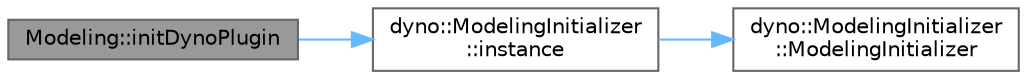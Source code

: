digraph "Modeling::initDynoPlugin"
{
 // LATEX_PDF_SIZE
  bgcolor="transparent";
  edge [fontname=Helvetica,fontsize=10,labelfontname=Helvetica,labelfontsize=10];
  node [fontname=Helvetica,fontsize=10,shape=box,height=0.2,width=0.4];
  rankdir="LR";
  Node1 [id="Node000001",label="Modeling::initDynoPlugin",height=0.2,width=0.4,color="gray40", fillcolor="grey60", style="filled", fontcolor="black",tooltip=" "];
  Node1 -> Node2 [id="edge1_Node000001_Node000002",color="steelblue1",style="solid",tooltip=" "];
  Node2 [id="Node000002",label="dyno::ModelingInitializer\l::instance",height=0.2,width=0.4,color="grey40", fillcolor="white", style="filled",URL="$classdyno_1_1_modeling_initializer.html#a3d52061890758234139c3505ad9ee885",tooltip=" "];
  Node2 -> Node3 [id="edge2_Node000002_Node000003",color="steelblue1",style="solid",tooltip=" "];
  Node3 [id="Node000003",label="dyno::ModelingInitializer\l::ModelingInitializer",height=0.2,width=0.4,color="grey40", fillcolor="white", style="filled",URL="$classdyno_1_1_modeling_initializer.html#a07a2d72711c39c2c9135b42cc0c06424",tooltip=" "];
}
